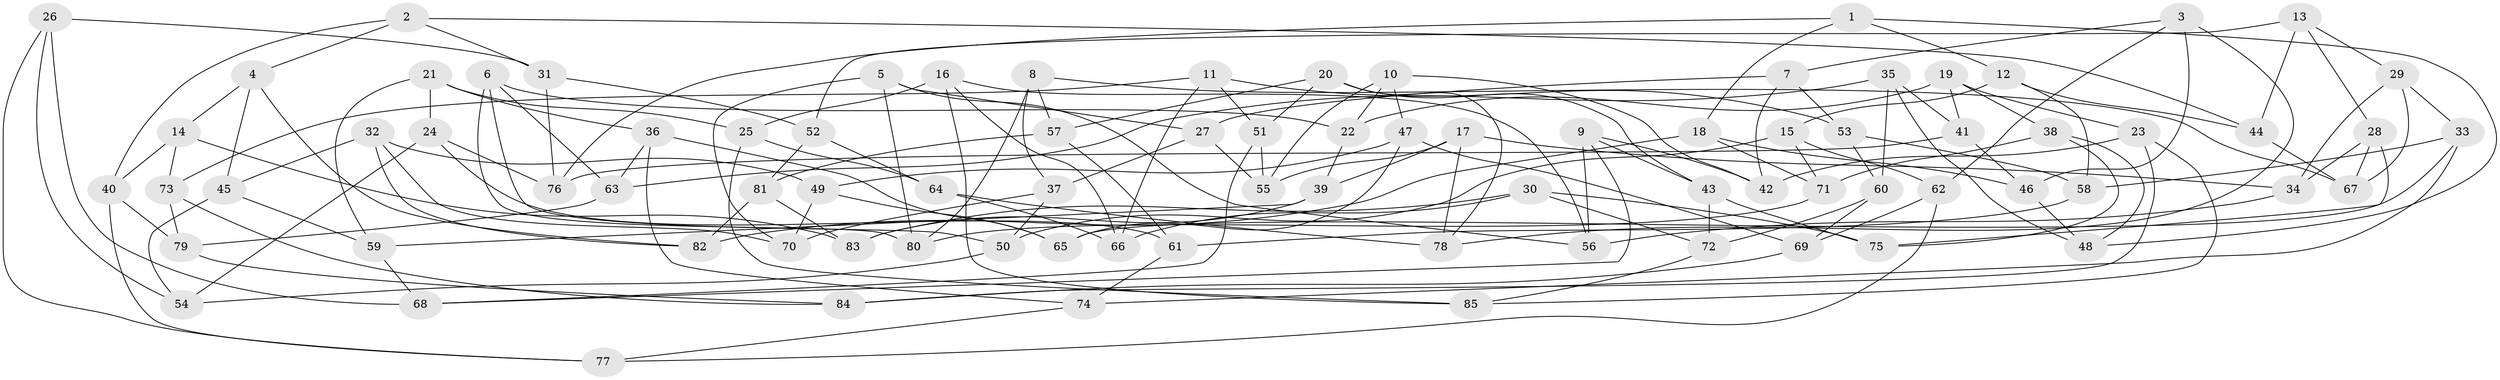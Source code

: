 // coarse degree distribution, {6: 0.5686274509803921, 5: 0.09803921568627451, 4: 0.3137254901960784, 3: 0.0196078431372549}
// Generated by graph-tools (version 1.1) at 2025/52/02/27/25 19:52:35]
// undirected, 85 vertices, 170 edges
graph export_dot {
graph [start="1"]
  node [color=gray90,style=filled];
  1;
  2;
  3;
  4;
  5;
  6;
  7;
  8;
  9;
  10;
  11;
  12;
  13;
  14;
  15;
  16;
  17;
  18;
  19;
  20;
  21;
  22;
  23;
  24;
  25;
  26;
  27;
  28;
  29;
  30;
  31;
  32;
  33;
  34;
  35;
  36;
  37;
  38;
  39;
  40;
  41;
  42;
  43;
  44;
  45;
  46;
  47;
  48;
  49;
  50;
  51;
  52;
  53;
  54;
  55;
  56;
  57;
  58;
  59;
  60;
  61;
  62;
  63;
  64;
  65;
  66;
  67;
  68;
  69;
  70;
  71;
  72;
  73;
  74;
  75;
  76;
  77;
  78;
  79;
  80;
  81;
  82;
  83;
  84;
  85;
  1 -- 18;
  1 -- 48;
  1 -- 12;
  1 -- 76;
  2 -- 40;
  2 -- 31;
  2 -- 44;
  2 -- 4;
  3 -- 78;
  3 -- 46;
  3 -- 7;
  3 -- 62;
  4 -- 82;
  4 -- 45;
  4 -- 14;
  5 -- 27;
  5 -- 70;
  5 -- 56;
  5 -- 80;
  6 -- 22;
  6 -- 50;
  6 -- 63;
  6 -- 80;
  7 -- 27;
  7 -- 42;
  7 -- 53;
  8 -- 80;
  8 -- 57;
  8 -- 67;
  8 -- 37;
  9 -- 68;
  9 -- 43;
  9 -- 42;
  9 -- 56;
  10 -- 42;
  10 -- 55;
  10 -- 47;
  10 -- 22;
  11 -- 53;
  11 -- 73;
  11 -- 66;
  11 -- 51;
  12 -- 44;
  12 -- 15;
  12 -- 58;
  13 -- 29;
  13 -- 52;
  13 -- 28;
  13 -- 44;
  14 -- 83;
  14 -- 73;
  14 -- 40;
  15 -- 62;
  15 -- 71;
  15 -- 50;
  16 -- 25;
  16 -- 66;
  16 -- 56;
  16 -- 85;
  17 -- 78;
  17 -- 34;
  17 -- 55;
  17 -- 39;
  18 -- 46;
  18 -- 82;
  18 -- 71;
  19 -- 41;
  19 -- 38;
  19 -- 23;
  19 -- 22;
  20 -- 43;
  20 -- 57;
  20 -- 51;
  20 -- 78;
  21 -- 25;
  21 -- 36;
  21 -- 24;
  21 -- 59;
  22 -- 39;
  23 -- 85;
  23 -- 42;
  23 -- 84;
  24 -- 54;
  24 -- 76;
  24 -- 61;
  25 -- 64;
  25 -- 85;
  26 -- 31;
  26 -- 54;
  26 -- 77;
  26 -- 68;
  27 -- 55;
  27 -- 37;
  28 -- 75;
  28 -- 34;
  28 -- 67;
  29 -- 34;
  29 -- 67;
  29 -- 33;
  30 -- 83;
  30 -- 75;
  30 -- 72;
  30 -- 66;
  31 -- 52;
  31 -- 76;
  32 -- 82;
  32 -- 45;
  32 -- 49;
  32 -- 70;
  33 -- 74;
  33 -- 65;
  33 -- 58;
  34 -- 56;
  35 -- 63;
  35 -- 60;
  35 -- 41;
  35 -- 48;
  36 -- 63;
  36 -- 65;
  36 -- 74;
  37 -- 70;
  37 -- 50;
  38 -- 71;
  38 -- 48;
  38 -- 75;
  39 -- 59;
  39 -- 83;
  40 -- 77;
  40 -- 79;
  41 -- 46;
  41 -- 76;
  43 -- 72;
  43 -- 75;
  44 -- 67;
  45 -- 54;
  45 -- 59;
  46 -- 48;
  47 -- 65;
  47 -- 49;
  47 -- 69;
  49 -- 65;
  49 -- 70;
  50 -- 54;
  51 -- 55;
  51 -- 68;
  52 -- 81;
  52 -- 64;
  53 -- 58;
  53 -- 60;
  57 -- 61;
  57 -- 81;
  58 -- 61;
  59 -- 68;
  60 -- 72;
  60 -- 69;
  61 -- 74;
  62 -- 69;
  62 -- 77;
  63 -- 79;
  64 -- 78;
  64 -- 66;
  69 -- 84;
  71 -- 80;
  72 -- 85;
  73 -- 79;
  73 -- 84;
  74 -- 77;
  79 -- 84;
  81 -- 83;
  81 -- 82;
}

